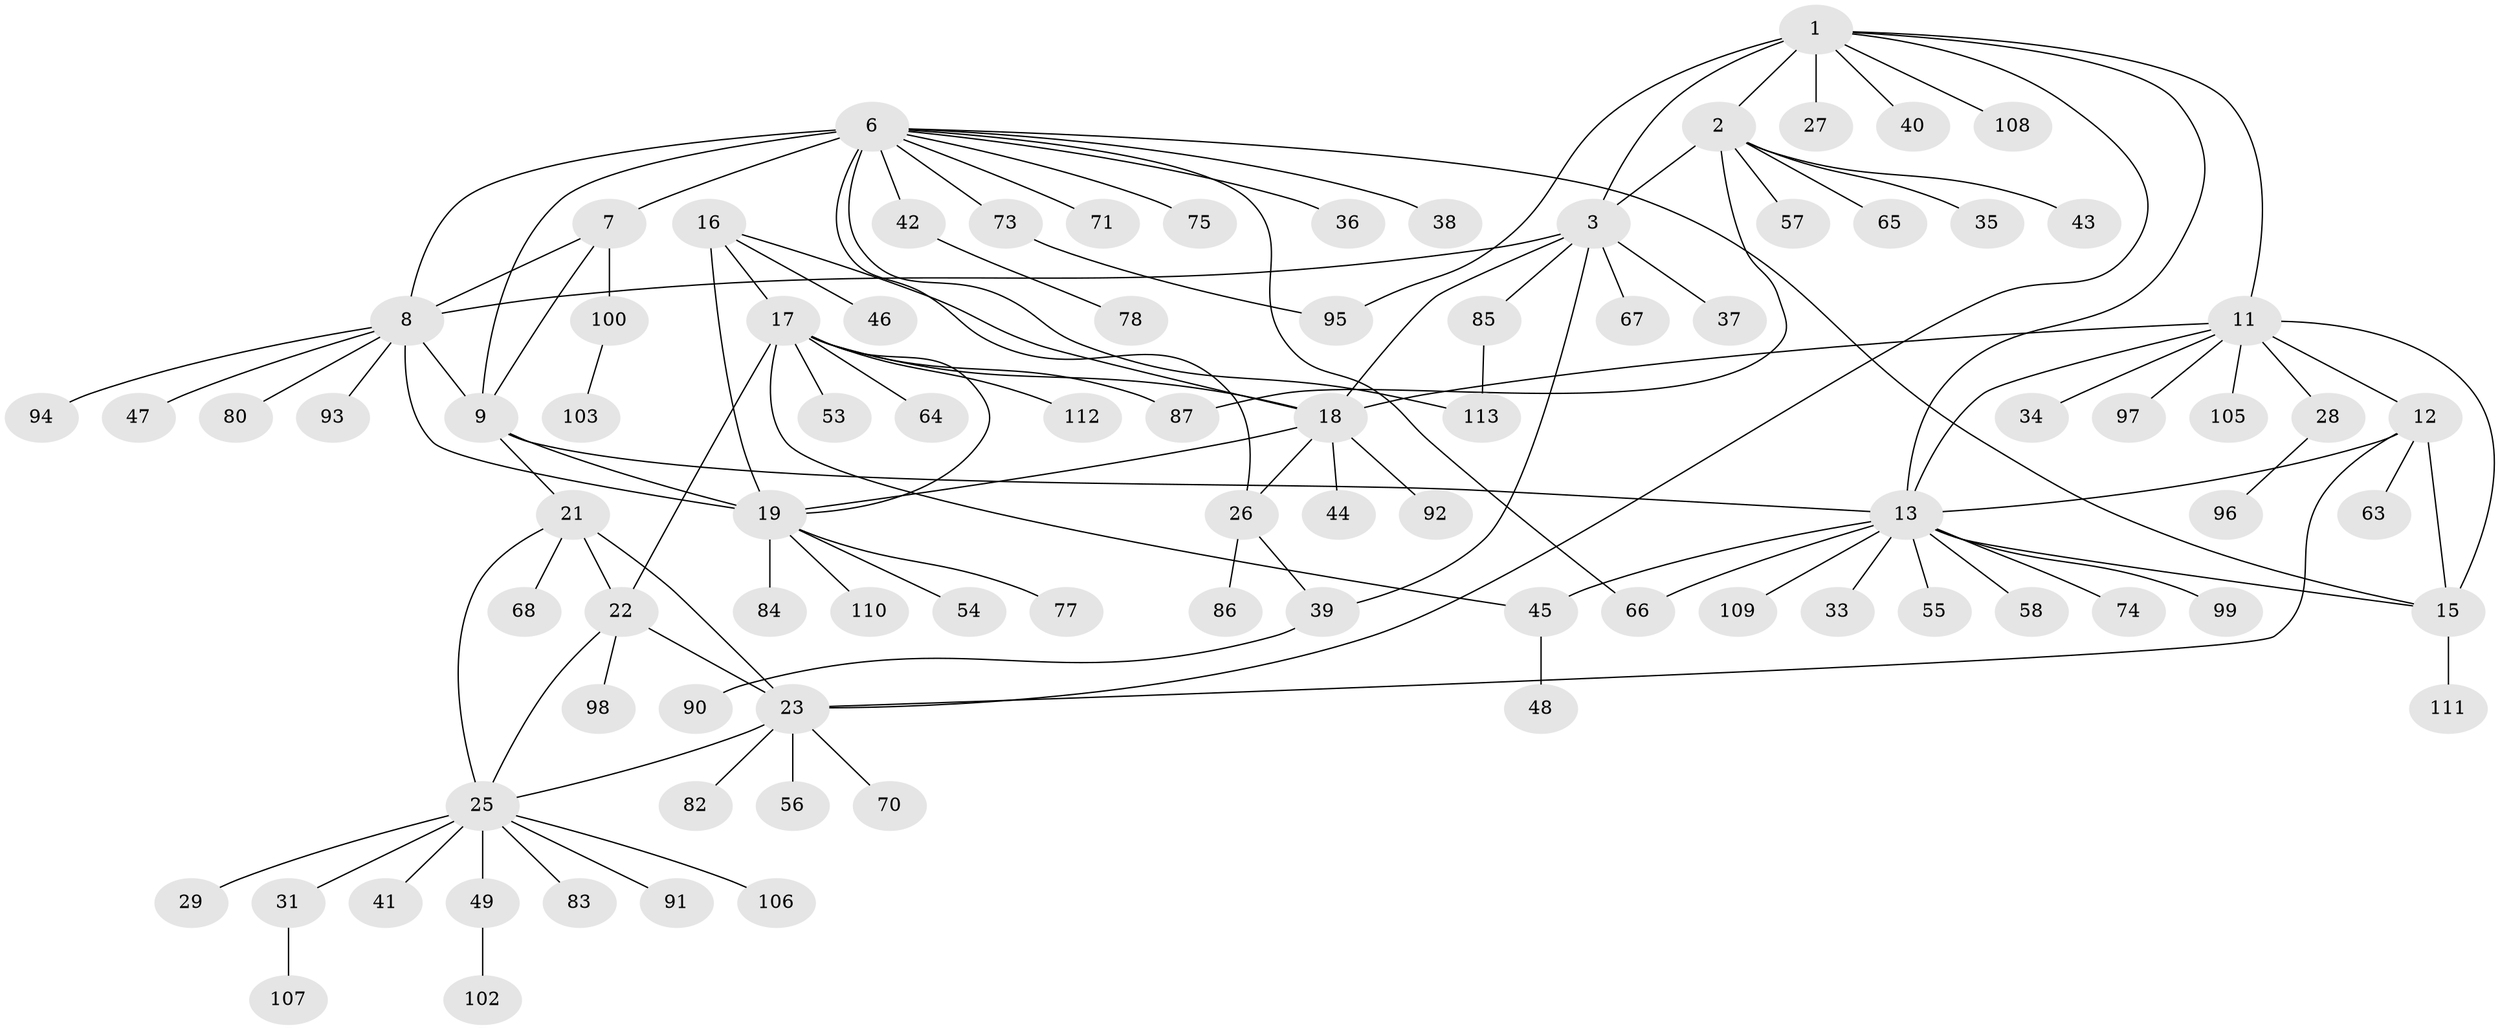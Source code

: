 // Generated by graph-tools (version 1.1) at 2025/52/02/27/25 19:52:17]
// undirected, 89 vertices, 117 edges
graph export_dot {
graph [start="1"]
  node [color=gray90,style=filled];
  1 [super="+30"];
  2 [super="+5"];
  3 [super="+4"];
  6 [super="+10"];
  7 [super="+62"];
  8 [super="+32"];
  9 [super="+81"];
  11 [super="+14"];
  12;
  13 [super="+59"];
  15 [super="+50"];
  16 [super="+61"];
  17 [super="+69"];
  18 [super="+20"];
  19 [super="+104"];
  21 [super="+24"];
  22 [super="+52"];
  23 [super="+60"];
  25 [super="+101"];
  26 [super="+51"];
  27;
  28 [super="+76"];
  29;
  31;
  33;
  34 [super="+88"];
  35;
  36;
  37;
  38;
  39;
  40;
  41;
  42;
  43 [super="+72"];
  44;
  45;
  46;
  47;
  48;
  49;
  53;
  54;
  55;
  56;
  57;
  58;
  63;
  64;
  65;
  66;
  67;
  68;
  70;
  71;
  73;
  74;
  75;
  77;
  78 [super="+79"];
  80;
  82;
  83;
  84;
  85 [super="+89"];
  86;
  87;
  90;
  91;
  92;
  93;
  94;
  95;
  96;
  97;
  98;
  99;
  100;
  102;
  103;
  105;
  106;
  107;
  108;
  109;
  110;
  111;
  112;
  113;
  1 -- 2 [weight=2];
  1 -- 3 [weight=2];
  1 -- 23;
  1 -- 27;
  1 -- 40;
  1 -- 95;
  1 -- 108;
  1 -- 11;
  1 -- 13;
  2 -- 3 [weight=4];
  2 -- 35;
  2 -- 43;
  2 -- 65;
  2 -- 87;
  2 -- 57;
  3 -- 37;
  3 -- 39;
  3 -- 67;
  3 -- 85;
  3 -- 8;
  3 -- 18;
  6 -- 7 [weight=2];
  6 -- 8 [weight=2];
  6 -- 9 [weight=2];
  6 -- 73;
  6 -- 66;
  6 -- 36;
  6 -- 38;
  6 -- 71;
  6 -- 42;
  6 -- 75;
  6 -- 15;
  6 -- 113;
  6 -- 26;
  7 -- 8;
  7 -- 9;
  7 -- 100;
  8 -- 9;
  8 -- 47;
  8 -- 80;
  8 -- 93;
  8 -- 94;
  8 -- 19;
  9 -- 19;
  9 -- 21;
  9 -- 13;
  11 -- 12 [weight=2];
  11 -- 13 [weight=2];
  11 -- 15 [weight=2];
  11 -- 28;
  11 -- 34;
  11 -- 105;
  11 -- 97;
  11 -- 18;
  12 -- 13;
  12 -- 15;
  12 -- 23;
  12 -- 63;
  13 -- 15;
  13 -- 33;
  13 -- 45;
  13 -- 55;
  13 -- 58;
  13 -- 66;
  13 -- 74;
  13 -- 99;
  13 -- 109;
  15 -- 111;
  16 -- 17;
  16 -- 18 [weight=2];
  16 -- 19;
  16 -- 46;
  17 -- 18 [weight=2];
  17 -- 19;
  17 -- 22;
  17 -- 45;
  17 -- 53;
  17 -- 64;
  17 -- 87;
  17 -- 112;
  18 -- 19 [weight=2];
  18 -- 44;
  18 -- 26;
  18 -- 92;
  19 -- 54;
  19 -- 77;
  19 -- 84;
  19 -- 110;
  21 -- 22 [weight=2];
  21 -- 23 [weight=2];
  21 -- 25 [weight=2];
  21 -- 68;
  22 -- 23;
  22 -- 25;
  22 -- 98;
  23 -- 25;
  23 -- 56;
  23 -- 70;
  23 -- 82;
  25 -- 29;
  25 -- 31;
  25 -- 41;
  25 -- 49;
  25 -- 83;
  25 -- 91;
  25 -- 106;
  26 -- 39;
  26 -- 86;
  28 -- 96;
  31 -- 107;
  39 -- 90;
  42 -- 78;
  45 -- 48;
  49 -- 102;
  73 -- 95;
  85 -- 113;
  100 -- 103;
}
